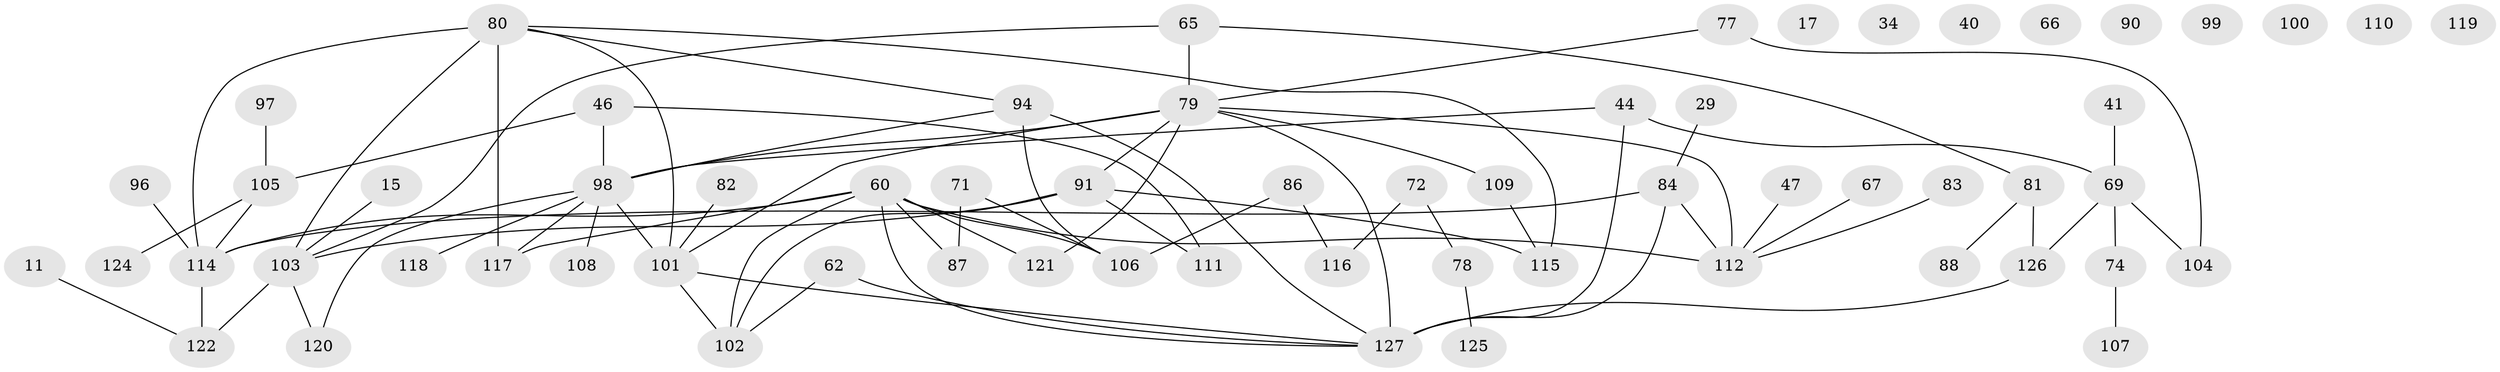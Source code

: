 // original degree distribution, {4: 0.14960629921259844, 2: 0.30708661417322836, 1: 0.1732283464566929, 3: 0.23622047244094488, 7: 0.007874015748031496, 5: 0.03937007874015748, 0: 0.06299212598425197, 6: 0.023622047244094488}
// Generated by graph-tools (version 1.1) at 2025/40/03/09/25 04:40:37]
// undirected, 63 vertices, 81 edges
graph export_dot {
graph [start="1"]
  node [color=gray90,style=filled];
  11;
  15;
  17 [super="+3"];
  29;
  34;
  40;
  41;
  44 [super="+42"];
  46 [super="+36"];
  47;
  60 [super="+6"];
  62;
  65;
  66;
  67 [super="+5+38"];
  69 [super="+14"];
  71;
  72 [super="+10+25"];
  74;
  77;
  78;
  79 [super="+27+9+35"];
  80 [super="+64"];
  81;
  82;
  83;
  84 [super="+4"];
  86 [super="+7"];
  87 [super="+45"];
  88;
  90;
  91 [super="+48+8"];
  94;
  96;
  97;
  98 [super="+68+85"];
  99;
  100;
  101 [super="+23+43+52+73+61+75+76"];
  102 [super="+28"];
  103 [super="+58"];
  104;
  105 [super="+53"];
  106 [super="+92"];
  107;
  108;
  109 [super="+63"];
  110;
  111;
  112 [super="+32+24+95"];
  114 [super="+1"];
  115 [super="+89+93+55+59"];
  116;
  117;
  118;
  119;
  120;
  121 [super="+22"];
  122 [super="+39"];
  124;
  125;
  126 [super="+31"];
  127 [super="+123+113"];
  11 -- 122;
  15 -- 103;
  29 -- 84;
  41 -- 69;
  44 -- 69 [weight=2];
  44 -- 98;
  44 -- 127;
  46 -- 105;
  46 -- 111;
  46 -- 98 [weight=2];
  47 -- 112;
  60 -- 117;
  60 -- 112 [weight=2];
  60 -- 114;
  60 -- 106;
  60 -- 127;
  60 -- 121;
  60 -- 102;
  60 -- 87;
  62 -- 102;
  62 -- 127;
  65 -- 79;
  65 -- 81;
  65 -- 103;
  67 -- 112;
  69 -- 74;
  69 -- 104;
  69 -- 126;
  71 -- 87;
  71 -- 106;
  72 -- 116;
  72 -- 78;
  74 -- 107;
  77 -- 79;
  77 -- 104;
  78 -- 125;
  79 -- 91;
  79 -- 121;
  79 -- 112;
  79 -- 109 [weight=2];
  79 -- 98 [weight=2];
  79 -- 101 [weight=2];
  79 -- 127;
  80 -- 117;
  80 -- 114;
  80 -- 103 [weight=2];
  80 -- 115;
  80 -- 94;
  80 -- 101;
  81 -- 88;
  81 -- 126 [weight=2];
  82 -- 101;
  83 -- 112;
  84 -- 114 [weight=2];
  84 -- 112;
  84 -- 127 [weight=2];
  86 -- 116;
  86 -- 106;
  91 -- 102;
  91 -- 103;
  91 -- 115;
  91 -- 111;
  94 -- 106 [weight=2];
  94 -- 98;
  94 -- 127;
  96 -- 114;
  97 -- 105;
  98 -- 108;
  98 -- 118;
  98 -- 101;
  98 -- 117;
  98 -- 120;
  101 -- 102 [weight=2];
  101 -- 127;
  103 -- 122;
  103 -- 120;
  105 -- 114;
  105 -- 124;
  109 -- 115;
  114 -- 122 [weight=2];
  126 -- 127;
}
